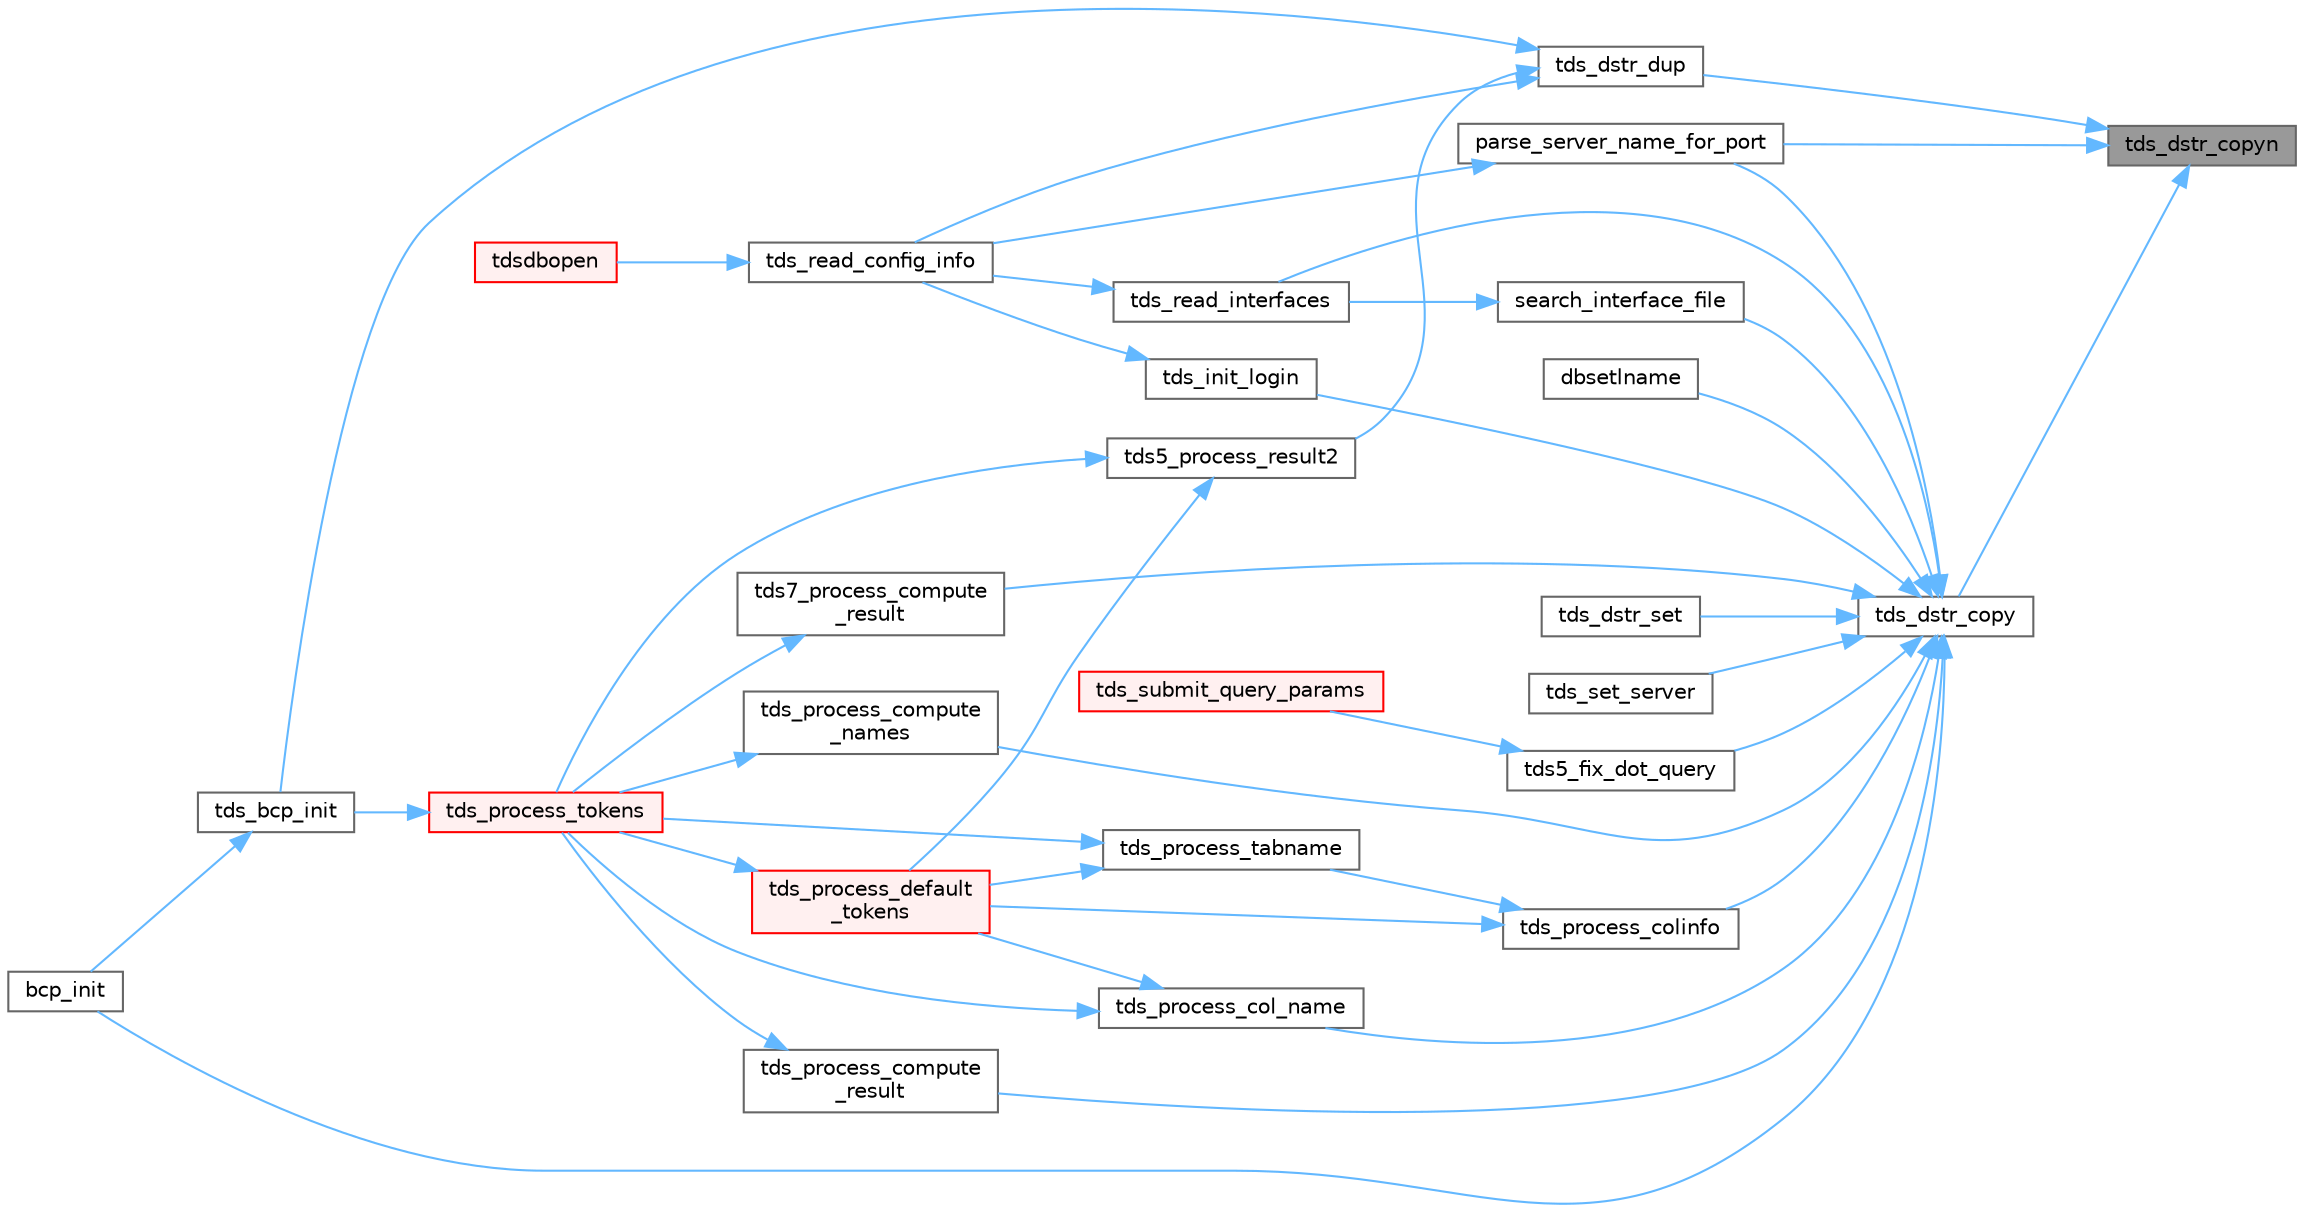 digraph "tds_dstr_copyn"
{
 // LATEX_PDF_SIZE
  bgcolor="transparent";
  edge [fontname=Helvetica,fontsize=10,labelfontname=Helvetica,labelfontsize=10];
  node [fontname=Helvetica,fontsize=10,shape=box,height=0.2,width=0.4];
  rankdir="RL";
  Node1 [id="Node000001",label="tds_dstr_copyn",height=0.2,width=0.4,color="gray40", fillcolor="grey60", style="filled", fontcolor="black",tooltip="Set string to a given buffer of characters."];
  Node1 -> Node2 [id="edge1_Node000001_Node000002",dir="back",color="steelblue1",style="solid",tooltip=" "];
  Node2 [id="Node000002",label="parse_server_name_for_port",height=0.2,width=0.4,color="grey40", fillcolor="white", style="filled",URL="$a00574.html#ga0f9a22fb6744c5224a97ec3f83af4e15",tooltip="Check the server name to find port info first Warning: connection-> & login-> are all modified when n..."];
  Node2 -> Node3 [id="edge2_Node000002_Node000003",dir="back",color="steelblue1",style="solid",tooltip=" "];
  Node3 [id="Node000003",label="tds_read_config_info",height=0.2,width=0.4,color="grey40", fillcolor="white", style="filled",URL="$a00574.html#ga9ff2436ea56ddcdecf984acf46ce4b90",tooltip="tds_read_config_info() will fill the tds connection structure based on configuration information gath..."];
  Node3 -> Node4 [id="edge3_Node000003_Node000004",dir="back",color="steelblue1",style="solid",tooltip=" "];
  Node4 [id="Node000004",label="tdsdbopen",height=0.2,width=0.4,color="red", fillcolor="#FFF0F0", style="filled",URL="$a00569.html#gae6da75d7b9e7b567890fc83c9459d824",tooltip="Form a connection with the server."];
  Node1 -> Node6 [id="edge4_Node000001_Node000006",dir="back",color="steelblue1",style="solid",tooltip=" "];
  Node6 [id="Node000006",label="tds_dstr_copy",height=0.2,width=0.4,color="grey40", fillcolor="white", style="filled",URL="$a00581.html#gad96366d9fa93bfc283cef1299fbe97ab",tooltip="copy a string from another"];
  Node6 -> Node7 [id="edge5_Node000006_Node000007",dir="back",color="steelblue1",style="solid",tooltip=" "];
  Node7 [id="Node000007",label="bcp_init",height=0.2,width=0.4,color="grey40", fillcolor="white", style="filled",URL="$a00565.html#gada8e987c4a6225b9276c05ba3a4f47a0",tooltip="Prepare for bulk copy operation on a table."];
  Node6 -> Node8 [id="edge6_Node000006_Node000008",dir="back",color="steelblue1",style="solid",tooltip=" "];
  Node8 [id="Node000008",label="dbsetlname",height=0.2,width=0.4,color="grey40", fillcolor="white", style="filled",URL="$a00569.html#gae1fc46447c4f8a9ff7f66607b8cd23b6",tooltip="Set the value of a string in a LOGINREC structure."];
  Node6 -> Node2 [id="edge7_Node000006_Node000002",dir="back",color="steelblue1",style="solid",tooltip=" "];
  Node6 -> Node9 [id="edge8_Node000006_Node000009",dir="back",color="steelblue1",style="solid",tooltip=" "];
  Node9 [id="Node000009",label="search_interface_file",height=0.2,width=0.4,color="grey40", fillcolor="white", style="filled",URL="$a00574.html#gad43c2e3a54e42b357c4ffe93d2816a48",tooltip="Open and read the file 'file' searching for a logical server by the name of 'host'."];
  Node9 -> Node10 [id="edge9_Node000009_Node000010",dir="back",color="steelblue1",style="solid",tooltip=" "];
  Node10 [id="Node000010",label="tds_read_interfaces",height=0.2,width=0.4,color="grey40", fillcolor="white", style="filled",URL="$a00574.html#ga66de78d379cad2ee3d6c26948ad6445f",tooltip="Try to find the IP number and port for a (possibly) logical server name."];
  Node10 -> Node3 [id="edge10_Node000010_Node000003",dir="back",color="steelblue1",style="solid",tooltip=" "];
  Node6 -> Node11 [id="edge11_Node000006_Node000011",dir="back",color="steelblue1",style="solid",tooltip=" "];
  Node11 [id="Node000011",label="tds5_fix_dot_query",height=0.2,width=0.4,color="grey40", fillcolor="white", style="filled",URL="$a00578.html#ga8853354723094c8efcd87fabf675c64f",tooltip="Substitute ?-style placeholders with named (@param) ones."];
  Node11 -> Node12 [id="edge12_Node000011_Node000012",dir="back",color="steelblue1",style="solid",tooltip=" "];
  Node12 [id="Node000012",label="tds_submit_query_params",height=0.2,width=0.4,color="red", fillcolor="#FFF0F0", style="filled",URL="$a00578.html#ga95e0fccedc459a4404f496eec74a369a",tooltip="Sends a language string to the database server for processing."];
  Node6 -> Node33 [id="edge13_Node000006_Node000033",dir="back",color="steelblue1",style="solid",tooltip=" "];
  Node33 [id="Node000033",label="tds7_process_compute\l_result",height=0.2,width=0.4,color="grey40", fillcolor="white", style="filled",URL="$a00580.html#ga6728e344caa20aea1def85f58dea138b",tooltip="tds7_process_compute_result() processes compute result sets for TDS 7/8."];
  Node33 -> Node34 [id="edge14_Node000033_Node000034",dir="back",color="steelblue1",style="solid",tooltip=" "];
  Node34 [id="Node000034",label="tds_process_tokens",height=0.2,width=0.4,color="red", fillcolor="#FFF0F0", style="filled",URL="$a00580.html#gabfc9de1d1fe718818caf63a4be4035a6",tooltip="process all streams."];
  Node34 -> Node29 [id="edge15_Node000034_Node000029",dir="back",color="steelblue1",style="solid",tooltip=" "];
  Node29 [id="Node000029",label="tds_bcp_init",height=0.2,width=0.4,color="grey40", fillcolor="white", style="filled",URL="$a00251.html#ac6610c72bd31bad5378f760fa9b12d66",tooltip="Initialize BCP information."];
  Node29 -> Node7 [id="edge16_Node000029_Node000007",dir="back",color="steelblue1",style="solid",tooltip=" "];
  Node6 -> Node54 [id="edge17_Node000006_Node000054",dir="back",color="steelblue1",style="solid",tooltip=" "];
  Node54 [id="Node000054",label="tds_dstr_set",height=0.2,width=0.4,color="grey40", fillcolor="white", style="filled",URL="$a00581.html#gab78cc59b110df2817b00f9bed74c6ff1",tooltip="set a string from another buffer."];
  Node6 -> Node55 [id="edge18_Node000006_Node000055",dir="back",color="steelblue1",style="solid",tooltip=" "];
  Node55 [id="Node000055",label="tds_init_login",height=0.2,width=0.4,color="grey40", fillcolor="white", style="filled",URL="$a00577.html#ga4f7b22f681e7160ac03dfe8d2ae8bd39",tooltip="Initialize login structure with locale information and other stuff for connection."];
  Node55 -> Node3 [id="edge19_Node000055_Node000003",dir="back",color="steelblue1",style="solid",tooltip=" "];
  Node6 -> Node56 [id="edge20_Node000006_Node000056",dir="back",color="steelblue1",style="solid",tooltip=" "];
  Node56 [id="Node000056",label="tds_process_col_name",height=0.2,width=0.4,color="grey40", fillcolor="white", style="filled",URL="$a00580.html#ga905d2fa5e1b602817bd16bb0fcf9eadb",tooltip="tds_process_col_name() is one half of the result set under TDS 4.2 it contains all the column names,..."];
  Node56 -> Node51 [id="edge21_Node000056_Node000051",dir="back",color="steelblue1",style="solid",tooltip=" "];
  Node51 [id="Node000051",label="tds_process_default\l_tokens",height=0.2,width=0.4,color="red", fillcolor="#FFF0F0", style="filled",URL="$a00580.html#ga39453d084f3f780ac4602d4abf2839f7",tooltip="tds_process_default_tokens() is a catch all function that is called to process tokens not known to ot..."];
  Node51 -> Node34 [id="edge22_Node000051_Node000034",dir="back",color="steelblue1",style="solid",tooltip=" "];
  Node56 -> Node34 [id="edge23_Node000056_Node000034",dir="back",color="steelblue1",style="solid",tooltip=" "];
  Node6 -> Node57 [id="edge24_Node000006_Node000057",dir="back",color="steelblue1",style="solid",tooltip=" "];
  Node57 [id="Node000057",label="tds_process_colinfo",height=0.2,width=0.4,color="grey40", fillcolor="white", style="filled",URL="$a00580.html#ga22c7f413d43fc0d511e122a3de389166",tooltip="Reads column information."];
  Node57 -> Node51 [id="edge25_Node000057_Node000051",dir="back",color="steelblue1",style="solid",tooltip=" "];
  Node57 -> Node58 [id="edge26_Node000057_Node000058",dir="back",color="steelblue1",style="solid",tooltip=" "];
  Node58 [id="Node000058",label="tds_process_tabname",height=0.2,width=0.4,color="grey40", fillcolor="white", style="filled",URL="$a00580.html#gaeec59bca9bd0c5388e245f0d19d9c81a",tooltip="Process list of table from network."];
  Node58 -> Node51 [id="edge27_Node000058_Node000051",dir="back",color="steelblue1",style="solid",tooltip=" "];
  Node58 -> Node34 [id="edge28_Node000058_Node000034",dir="back",color="steelblue1",style="solid",tooltip=" "];
  Node6 -> Node59 [id="edge29_Node000006_Node000059",dir="back",color="steelblue1",style="solid",tooltip=" "];
  Node59 [id="Node000059",label="tds_process_compute\l_names",height=0.2,width=0.4,color="grey40", fillcolor="white", style="filled",URL="$a00580.html#gae5b3e01f3d665f9e377de091f46f1ab9",tooltip="tds_process_compute_names() processes compute result sets."];
  Node59 -> Node34 [id="edge30_Node000059_Node000034",dir="back",color="steelblue1",style="solid",tooltip=" "];
  Node6 -> Node60 [id="edge31_Node000006_Node000060",dir="back",color="steelblue1",style="solid",tooltip=" "];
  Node60 [id="Node000060",label="tds_process_compute\l_result",height=0.2,width=0.4,color="grey40", fillcolor="white", style="filled",URL="$a00580.html#gae3368ea80d0d8b13791ceb13ee5f19c9",tooltip="tds_process_compute_result() processes compute result sets."];
  Node60 -> Node34 [id="edge32_Node000060_Node000034",dir="back",color="steelblue1",style="solid",tooltip=" "];
  Node6 -> Node10 [id="edge33_Node000006_Node000010",dir="back",color="steelblue1",style="solid",tooltip=" "];
  Node6 -> Node61 [id="edge34_Node000006_Node000061",dir="back",color="steelblue1",style="solid",tooltip=" "];
  Node61 [id="Node000061",label="tds_set_server",height=0.2,width=0.4,color="grey40", fillcolor="white", style="filled",URL="$a01477.html#a11dd024f29372af84d4bc73daf864206",tooltip="Set the servername in a TDSLOGIN structure."];
  Node1 -> Node62 [id="edge35_Node000001_Node000062",dir="back",color="steelblue1",style="solid",tooltip=" "];
  Node62 [id="Node000062",label="tds_dstr_dup",height=0.2,width=0.4,color="grey40", fillcolor="white", style="filled",URL="$a00581.html#ga4e6d9fa6f9b9551a5a3390e10a5322e6",tooltip="Duplicate a string from another dynamic string."];
  Node62 -> Node63 [id="edge36_Node000062_Node000063",dir="back",color="steelblue1",style="solid",tooltip=" "];
  Node63 [id="Node000063",label="tds5_process_result2",height=0.2,width=0.4,color="grey40", fillcolor="white", style="filled",URL="$a00580.html#gabe2bdd5a41ce067cb31aef18ff81cb1c",tooltip="tds5_process_result2() is the new TDS 5.0 result set processing routine."];
  Node63 -> Node51 [id="edge37_Node000063_Node000051",dir="back",color="steelblue1",style="solid",tooltip=" "];
  Node63 -> Node34 [id="edge38_Node000063_Node000034",dir="back",color="steelblue1",style="solid",tooltip=" "];
  Node62 -> Node29 [id="edge39_Node000062_Node000029",dir="back",color="steelblue1",style="solid",tooltip=" "];
  Node62 -> Node3 [id="edge40_Node000062_Node000003",dir="back",color="steelblue1",style="solid",tooltip=" "];
}
